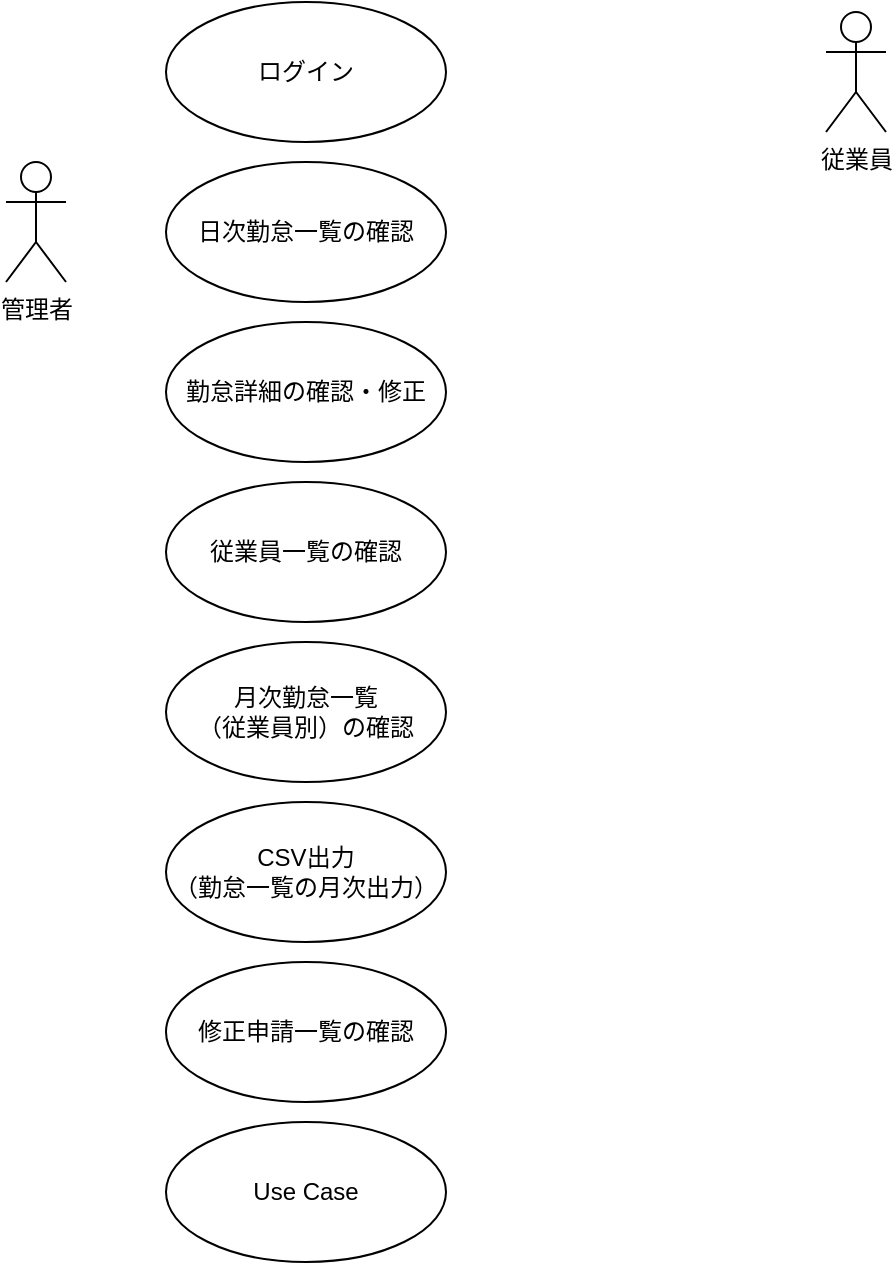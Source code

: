 <mxfile>
    <diagram id="wKvwQrx3vTo39lEKzDns" name="ページ1">
        <mxGraphModel dx="782" dy="317" grid="1" gridSize="10" guides="1" tooltips="1" connect="1" arrows="1" fold="1" page="1" pageScale="1" pageWidth="2336" pageHeight="1654" math="0" shadow="0">
            <root>
                <mxCell id="0"/>
                <mxCell id="1" parent="0"/>
                <mxCell id="2" value="管理者" style="shape=umlActor;verticalLabelPosition=bottom;verticalAlign=top;html=1;outlineConnect=0;" vertex="1" parent="1">
                    <mxGeometry x="120" y="160" width="30" height="60" as="geometry"/>
                </mxCell>
                <mxCell id="3" value="ログイン" style="ellipse;whiteSpace=wrap;html=1;" vertex="1" parent="1">
                    <mxGeometry x="200" y="80" width="140" height="70" as="geometry"/>
                </mxCell>
                <mxCell id="8" value="従業員" style="shape=umlActor;html=1;verticalLabelPosition=bottom;verticalAlign=top;align=center;" vertex="1" parent="1">
                    <mxGeometry x="530" y="85" width="30" height="60" as="geometry"/>
                </mxCell>
                <mxCell id="9" value="日次勤怠一覧の確認" style="ellipse;whiteSpace=wrap;html=1;" vertex="1" parent="1">
                    <mxGeometry x="200" y="160" width="140" height="70" as="geometry"/>
                </mxCell>
                <mxCell id="10" value="勤怠詳細の確認・修正" style="ellipse;whiteSpace=wrap;html=1;" vertex="1" parent="1">
                    <mxGeometry x="200" y="240" width="140" height="70" as="geometry"/>
                </mxCell>
                <mxCell id="12" value="従業員一覧の確認" style="ellipse;whiteSpace=wrap;html=1;" vertex="1" parent="1">
                    <mxGeometry x="200" y="320" width="140" height="70" as="geometry"/>
                </mxCell>
                <mxCell id="13" value="&lt;font&gt;月次勤怠一覧&lt;/font&gt;&lt;div&gt;&lt;font&gt;（&lt;span style=&quot;background-color: transparent;&quot;&gt;従業員別）の確認&lt;/span&gt;&lt;/font&gt;&lt;/div&gt;" style="ellipse;whiteSpace=wrap;html=1;" vertex="1" parent="1">
                    <mxGeometry x="200" y="400" width="140" height="70" as="geometry"/>
                </mxCell>
                <mxCell id="14" value="CSV出力&lt;div&gt;（勤怠一覧の月次出力）&lt;/div&gt;" style="ellipse;whiteSpace=wrap;html=1;" vertex="1" parent="1">
                    <mxGeometry x="200" y="480" width="140" height="70" as="geometry"/>
                </mxCell>
                <mxCell id="15" value="修正申請一覧の確認" style="ellipse;whiteSpace=wrap;html=1;" vertex="1" parent="1">
                    <mxGeometry x="200" y="560" width="140" height="70" as="geometry"/>
                </mxCell>
                <mxCell id="16" value="Use Case" style="ellipse;whiteSpace=wrap;html=1;" vertex="1" parent="1">
                    <mxGeometry x="200" y="640" width="140" height="70" as="geometry"/>
                </mxCell>
            </root>
        </mxGraphModel>
    </diagram>
</mxfile>